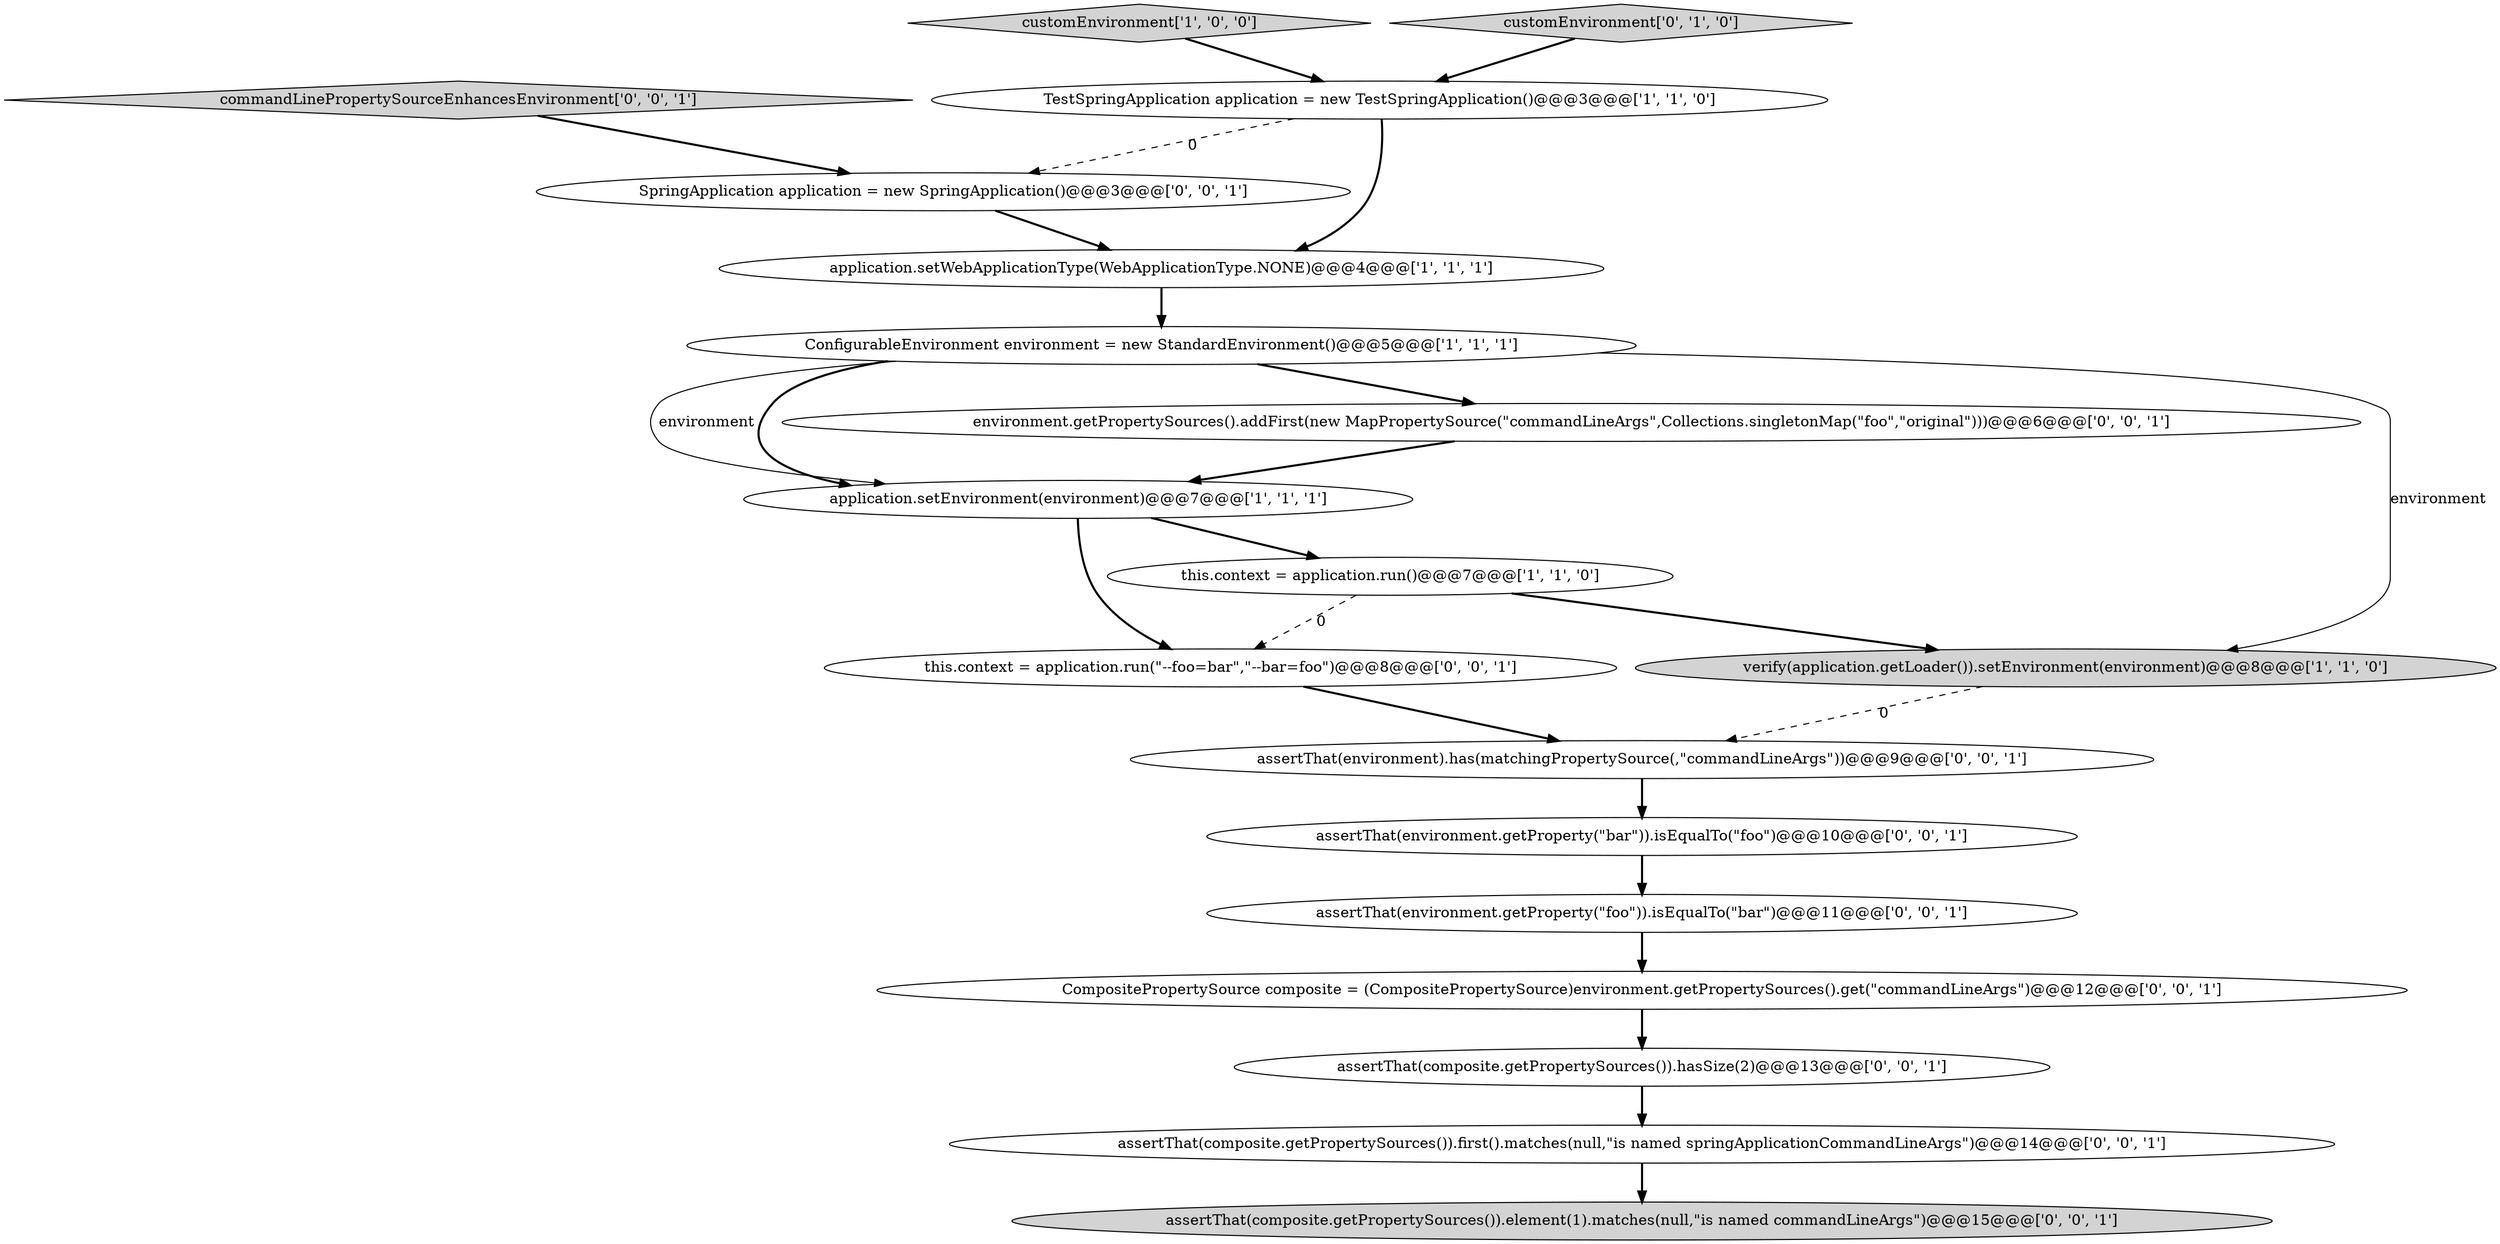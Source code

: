 digraph {
4 [style = filled, label = "TestSpringApplication application = new TestSpringApplication()@@@3@@@['1', '1', '0']", fillcolor = white, shape = ellipse image = "AAA0AAABBB1BBB"];
3 [style = filled, label = "application.setEnvironment(environment)@@@7@@@['1', '1', '1']", fillcolor = white, shape = ellipse image = "AAA0AAABBB1BBB"];
2 [style = filled, label = "customEnvironment['1', '0', '0']", fillcolor = lightgray, shape = diamond image = "AAA0AAABBB1BBB"];
10 [style = filled, label = "commandLinePropertySourceEnhancesEnvironment['0', '0', '1']", fillcolor = lightgray, shape = diamond image = "AAA0AAABBB3BBB"];
12 [style = filled, label = "assertThat(environment.getProperty(\"foo\")).isEqualTo(\"bar\")@@@11@@@['0', '0', '1']", fillcolor = white, shape = ellipse image = "AAA0AAABBB3BBB"];
0 [style = filled, label = "verify(application.getLoader()).setEnvironment(environment)@@@8@@@['1', '1', '0']", fillcolor = lightgray, shape = ellipse image = "AAA0AAABBB1BBB"];
6 [style = filled, label = "ConfigurableEnvironment environment = new StandardEnvironment()@@@5@@@['1', '1', '1']", fillcolor = white, shape = ellipse image = "AAA0AAABBB1BBB"];
18 [style = filled, label = "CompositePropertySource composite = (CompositePropertySource)environment.getPropertySources().get(\"commandLineArgs\")@@@12@@@['0', '0', '1']", fillcolor = white, shape = ellipse image = "AAA0AAABBB3BBB"];
17 [style = filled, label = "assertThat(composite.getPropertySources()).element(1).matches(null,\"is named commandLineArgs\")@@@15@@@['0', '0', '1']", fillcolor = lightgray, shape = ellipse image = "AAA0AAABBB3BBB"];
14 [style = filled, label = "assertThat(composite.getPropertySources()).first().matches(null,\"is named springApplicationCommandLineArgs\")@@@14@@@['0', '0', '1']", fillcolor = white, shape = ellipse image = "AAA0AAABBB3BBB"];
15 [style = filled, label = "assertThat(composite.getPropertySources()).hasSize(2)@@@13@@@['0', '0', '1']", fillcolor = white, shape = ellipse image = "AAA0AAABBB3BBB"];
13 [style = filled, label = "environment.getPropertySources().addFirst(new MapPropertySource(\"commandLineArgs\",Collections.singletonMap(\"foo\",\"original\")))@@@6@@@['0', '0', '1']", fillcolor = white, shape = ellipse image = "AAA0AAABBB3BBB"];
7 [style = filled, label = "customEnvironment['0', '1', '0']", fillcolor = lightgray, shape = diamond image = "AAA0AAABBB2BBB"];
1 [style = filled, label = "this.context = application.run()@@@7@@@['1', '1', '0']", fillcolor = white, shape = ellipse image = "AAA0AAABBB1BBB"];
16 [style = filled, label = "assertThat(environment).has(matchingPropertySource(,\"commandLineArgs\"))@@@9@@@['0', '0', '1']", fillcolor = white, shape = ellipse image = "AAA0AAABBB3BBB"];
9 [style = filled, label = "assertThat(environment.getProperty(\"bar\")).isEqualTo(\"foo\")@@@10@@@['0', '0', '1']", fillcolor = white, shape = ellipse image = "AAA0AAABBB3BBB"];
11 [style = filled, label = "this.context = application.run(\"--foo=bar\",\"--bar=foo\")@@@8@@@['0', '0', '1']", fillcolor = white, shape = ellipse image = "AAA0AAABBB3BBB"];
5 [style = filled, label = "application.setWebApplicationType(WebApplicationType.NONE)@@@4@@@['1', '1', '1']", fillcolor = white, shape = ellipse image = "AAA0AAABBB1BBB"];
8 [style = filled, label = "SpringApplication application = new SpringApplication()@@@3@@@['0', '0', '1']", fillcolor = white, shape = ellipse image = "AAA0AAABBB3BBB"];
11->16 [style = bold, label=""];
6->3 [style = bold, label=""];
3->1 [style = bold, label=""];
15->14 [style = bold, label=""];
6->0 [style = solid, label="environment"];
18->15 [style = bold, label=""];
0->16 [style = dashed, label="0"];
3->11 [style = bold, label=""];
14->17 [style = bold, label=""];
6->3 [style = solid, label="environment"];
1->0 [style = bold, label=""];
7->4 [style = bold, label=""];
2->4 [style = bold, label=""];
5->6 [style = bold, label=""];
8->5 [style = bold, label=""];
13->3 [style = bold, label=""];
10->8 [style = bold, label=""];
1->11 [style = dashed, label="0"];
6->13 [style = bold, label=""];
12->18 [style = bold, label=""];
4->8 [style = dashed, label="0"];
9->12 [style = bold, label=""];
4->5 [style = bold, label=""];
16->9 [style = bold, label=""];
}
